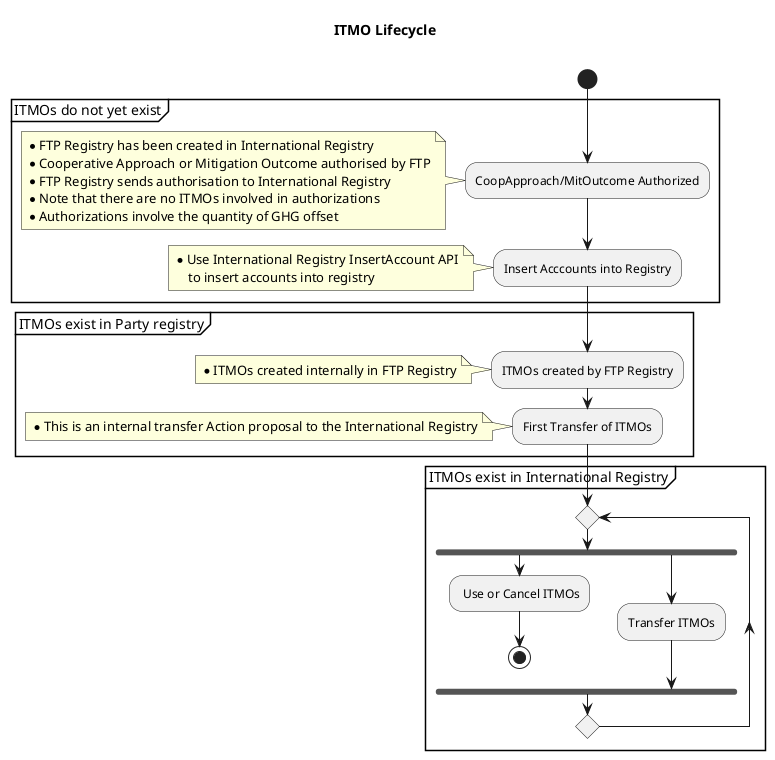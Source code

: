 @startuml

title ITMO Lifecycle \n

start

partition ITMOs do not yet exist {
    
    :CoopApproach/MitOutcome Authorized;
    
    note left
        * FTP Registry has been created in International Registry
        * Cooperative Approach or Mitigation Outcome authorised by FTP
        * FTP Registry sends authorisation to International Registry
        * Note that there are no ITMOs involved in authorizations
        * Authorizations involve the quantity of GHG offset
    end note
    
    :Insert Acccounts into Registry;
    
    note left
        * Use International Registry InsertAccount API
            to insert accounts into registry
    end note
    
    }

partition ITMOs exist in Party registry {
    
    :ITMOs created by FTP Registry;
    
    note left
        * ITMOs created internally in FTP Registry
    end note
    
    :First Transfer of ITMOs;
    
    note left
        * This is an internal transfer Action proposal to the International Registry
    end note
    
}

partition ITMOs exist in International Registry {
    
    repeat
    
        fork
            : Use or Cancel ITMOs;
            stop
        fork again
            :Transfer ITMOs;
        end fork
        
    repeat while ()
    
}

@enduml

